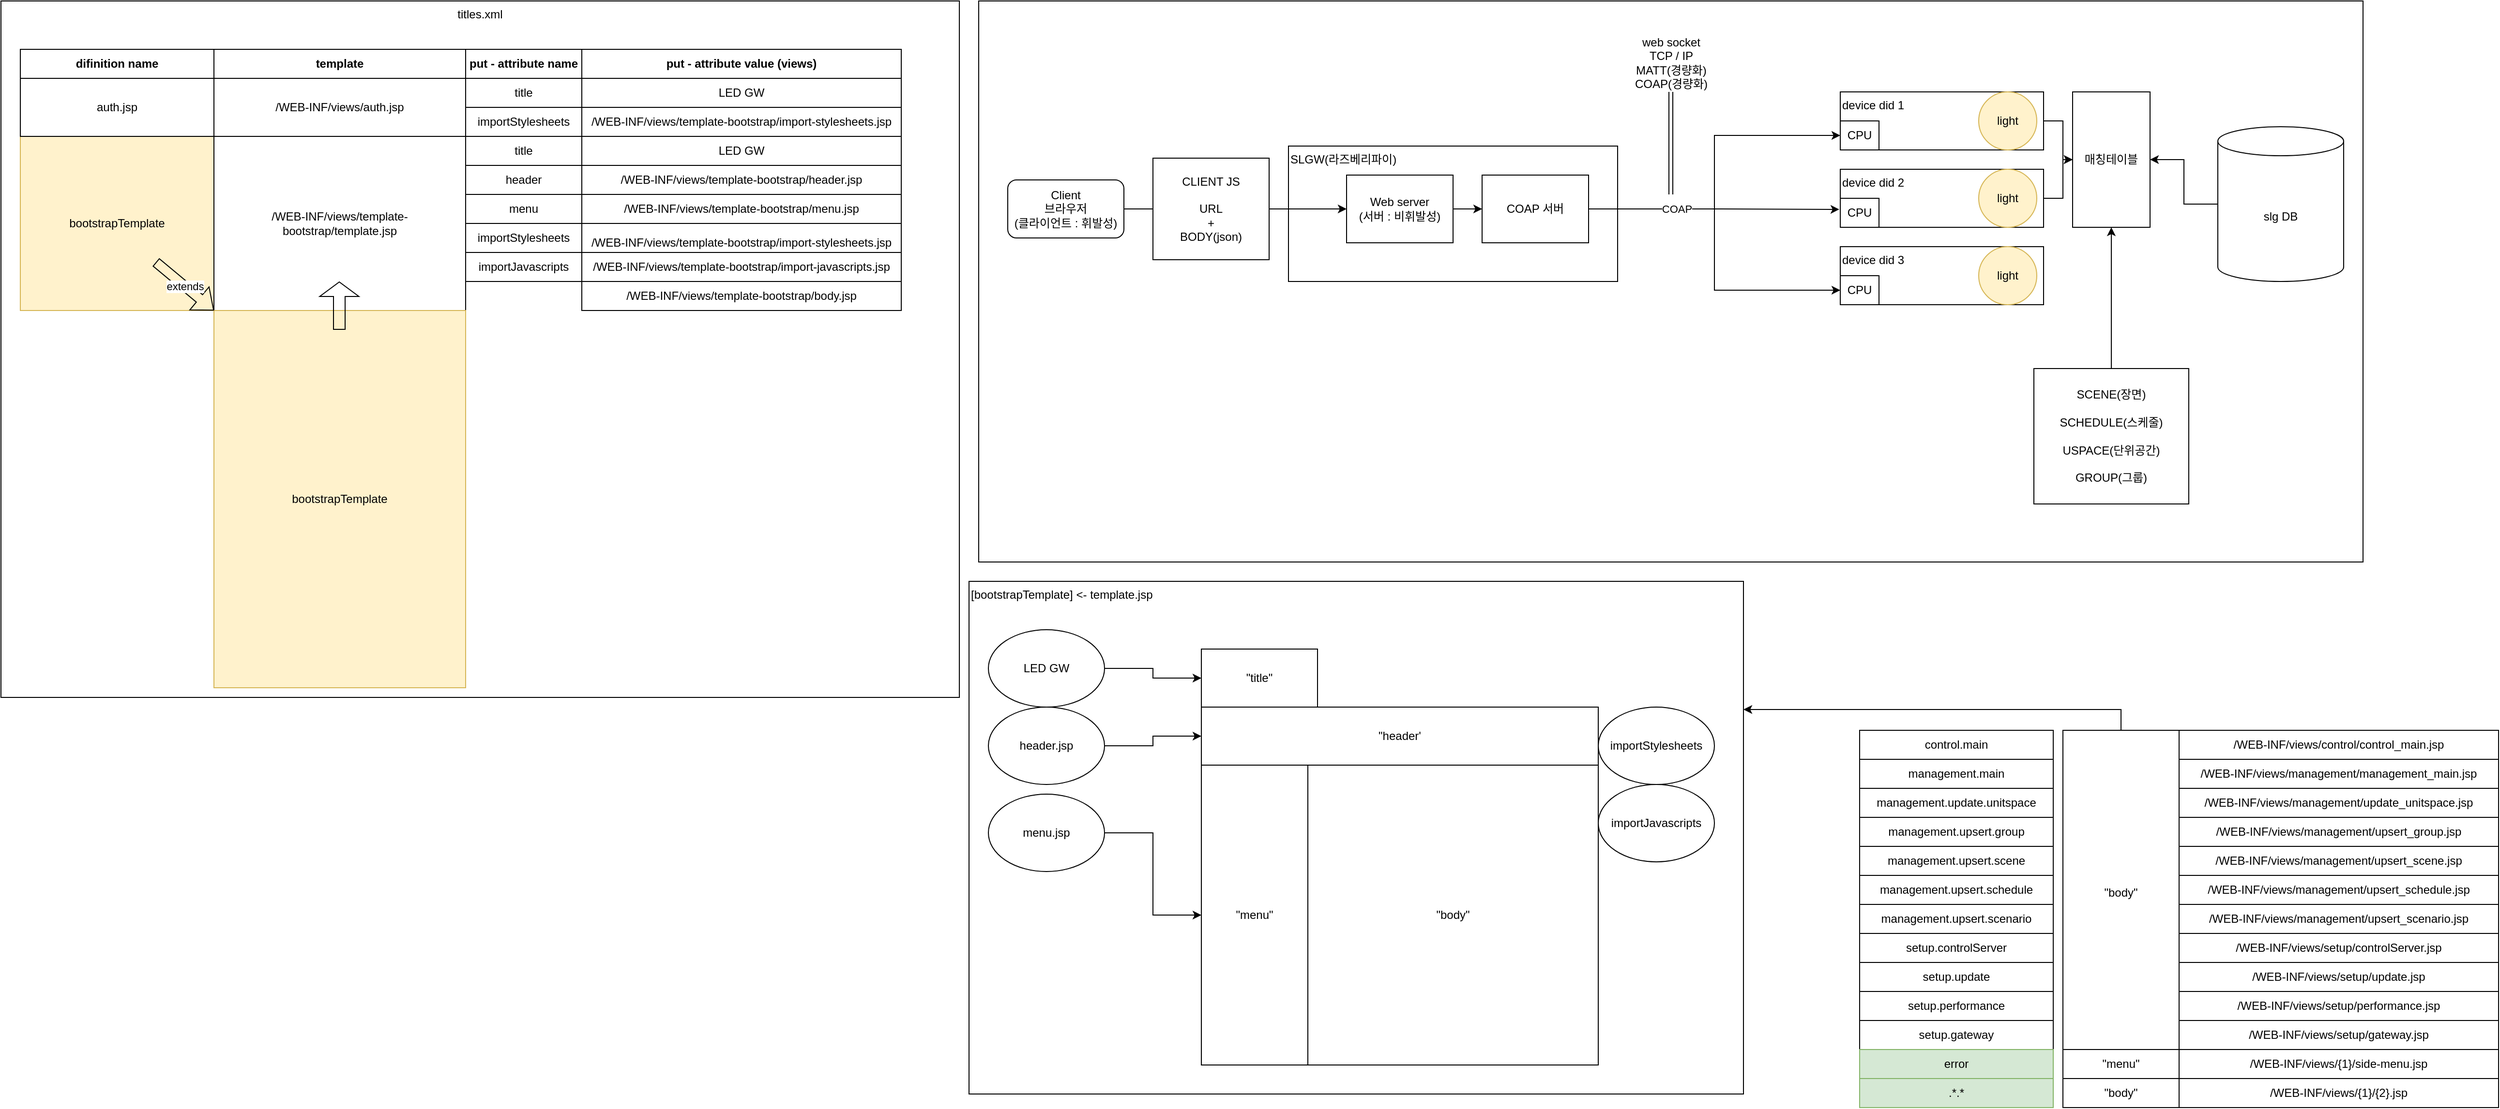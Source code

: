 <mxfile version="18.1.1" type="github">
  <diagram id="MzFicAQLVDI_cGvtkar0" name="Page-1">
    <mxGraphModel dx="1422" dy="697" grid="1" gridSize="10" guides="1" tooltips="1" connect="1" arrows="1" fold="1" page="1" pageScale="1" pageWidth="827" pageHeight="1169" math="0" shadow="0">
      <root>
        <mxCell id="0" />
        <mxCell id="1" parent="0" />
        <mxCell id="2Gljx4XNKnDdfadYsLNz-16" value="[bootstrapTemplate] &amp;lt;- template.jsp" style="rounded=0;whiteSpace=wrap;html=1;verticalAlign=top;align=left;" vertex="1" parent="1">
          <mxGeometry x="1030" y="640" width="800" height="530" as="geometry" />
        </mxCell>
        <mxCell id="2Gljx4XNKnDdfadYsLNz-2" value="" style="rounded=0;whiteSpace=wrap;html=1;" vertex="1" parent="1">
          <mxGeometry x="1040" y="40" width="1430" height="580" as="geometry" />
        </mxCell>
        <mxCell id="lAMjxFeC6OFQzj6104G1-1" value="SLGW(라즈베리파이)" style="rounded=0;whiteSpace=wrap;html=1;verticalAlign=top;align=left;" parent="1" vertex="1">
          <mxGeometry x="1360" y="190" width="340" height="140" as="geometry" />
        </mxCell>
        <mxCell id="Hx5KmIL_yOUIcQr_x3xt-8" value="titles.xml" style="rounded=0;whiteSpace=wrap;html=1;verticalAlign=top;" parent="1" vertex="1">
          <mxGeometry x="30" y="40" width="990" height="720" as="geometry" />
        </mxCell>
        <mxCell id="Hx5KmIL_yOUIcQr_x3xt-2" value="title" style="rounded=0;whiteSpace=wrap;html=1;" parent="1" vertex="1">
          <mxGeometry x="510" y="180" width="120" height="30" as="geometry" />
        </mxCell>
        <mxCell id="Hx5KmIL_yOUIcQr_x3xt-3" value="header" style="rounded=0;whiteSpace=wrap;html=1;" parent="1" vertex="1">
          <mxGeometry x="510" y="210" width="120" height="30" as="geometry" />
        </mxCell>
        <mxCell id="Hx5KmIL_yOUIcQr_x3xt-4" value="menu" style="rounded=0;whiteSpace=wrap;html=1;" parent="1" vertex="1">
          <mxGeometry x="510" y="240" width="120" height="30" as="geometry" />
        </mxCell>
        <mxCell id="Hx5KmIL_yOUIcQr_x3xt-5" value="importStylesheets" style="rounded=0;whiteSpace=wrap;html=1;" parent="1" vertex="1">
          <mxGeometry x="510" y="270" width="120" height="30" as="geometry" />
        </mxCell>
        <mxCell id="Hx5KmIL_yOUIcQr_x3xt-6" value="importJavascripts" style="rounded=0;whiteSpace=wrap;html=1;" parent="1" vertex="1">
          <mxGeometry x="510" y="300" width="120" height="30" as="geometry" />
        </mxCell>
        <mxCell id="2Gljx4XNKnDdfadYsLNz-23" style="edgeStyle=orthogonalEdgeStyle;rounded=0;orthogonalLoop=1;jettySize=auto;html=1;exitX=0.5;exitY=0;exitDx=0;exitDy=0;entryX=1;entryY=0.25;entryDx=0;entryDy=0;" edge="1" parent="1" source="Hx5KmIL_yOUIcQr_x3xt-7" target="2Gljx4XNKnDdfadYsLNz-16">
          <mxGeometry relative="1" as="geometry" />
        </mxCell>
        <mxCell id="Hx5KmIL_yOUIcQr_x3xt-7" value="&quot;body&quot;" style="rounded=0;whiteSpace=wrap;html=1;" parent="1" vertex="1">
          <mxGeometry x="2160" y="794" width="120" height="336" as="geometry" />
        </mxCell>
        <mxCell id="Hx5KmIL_yOUIcQr_x3xt-24" value="/WEB-INF/views/{1}/side-menu.jsp" style="group;" parent="1" vertex="1" connectable="0">
          <mxGeometry x="2280" y="794" width="330" height="390" as="geometry" />
        </mxCell>
        <UserObject label="/WEB-INF/views/management/upsert_scenario.jsp" link="management.upsert.scenario" id="Hx5KmIL_yOUIcQr_x3xt-25">
          <mxCell style="rounded=0;whiteSpace=wrap;html=1;" parent="Hx5KmIL_yOUIcQr_x3xt-24" vertex="1">
            <mxGeometry y="180" width="330" height="30" as="geometry" />
          </mxCell>
        </UserObject>
        <UserObject label="/WEB-INF/views/setup/controlServer.jsp" link="setup.controlServer" id="Hx5KmIL_yOUIcQr_x3xt-26">
          <mxCell style="rounded=0;whiteSpace=wrap;html=1;" parent="Hx5KmIL_yOUIcQr_x3xt-24" vertex="1">
            <mxGeometry y="210" width="330" height="30" as="geometry" />
          </mxCell>
        </UserObject>
        <UserObject label="/WEB-INF/views/setup/update.jsp" link="setup.update" id="Hx5KmIL_yOUIcQr_x3xt-27">
          <mxCell style="rounded=0;whiteSpace=wrap;html=1;" parent="Hx5KmIL_yOUIcQr_x3xt-24" vertex="1">
            <mxGeometry y="240" width="330" height="30" as="geometry" />
          </mxCell>
        </UserObject>
        <UserObject label="/WEB-INF/views/setup/performance.jsp" link="setup.performance" id="Hx5KmIL_yOUIcQr_x3xt-28">
          <mxCell style="rounded=0;whiteSpace=wrap;html=1;" parent="Hx5KmIL_yOUIcQr_x3xt-24" vertex="1">
            <mxGeometry y="270" width="330" height="30" as="geometry" />
          </mxCell>
        </UserObject>
        <UserObject label="/WEB-INF/views/setup/gateway.jsp" link="setup.gateway" id="Hx5KmIL_yOUIcQr_x3xt-29">
          <mxCell style="rounded=0;whiteSpace=wrap;html=1;" parent="Hx5KmIL_yOUIcQr_x3xt-24" vertex="1">
            <mxGeometry y="300" width="330" height="30" as="geometry" />
          </mxCell>
        </UserObject>
        <UserObject label="/WEB-INF/views/{1}/side-menu.jsp" link="setup.performance" id="Hx5KmIL_yOUIcQr_x3xt-30">
          <mxCell style="rounded=0;whiteSpace=wrap;html=1;" parent="Hx5KmIL_yOUIcQr_x3xt-24" vertex="1">
            <mxGeometry y="330" width="330" height="30" as="geometry" />
          </mxCell>
        </UserObject>
        <UserObject label="/WEB-INF/views/{1}/{2}.jsp" link="setup.performance" id="Hx5KmIL_yOUIcQr_x3xt-31">
          <mxCell style="rounded=0;whiteSpace=wrap;html=1;" parent="Hx5KmIL_yOUIcQr_x3xt-24" vertex="1">
            <mxGeometry y="360" width="330" height="30" as="geometry" />
          </mxCell>
        </UserObject>
        <mxCell id="Hx5KmIL_yOUIcQr_x3xt-32" value="/WEB-INF/views/control/control_main.jsp" style="rounded=0;whiteSpace=wrap;html=1;" parent="Hx5KmIL_yOUIcQr_x3xt-24" vertex="1">
          <mxGeometry width="330" height="30" as="geometry" />
        </mxCell>
        <mxCell id="Hx5KmIL_yOUIcQr_x3xt-33" value="/WEB-INF/views/management/management_main.jsp" style="rounded=0;whiteSpace=wrap;html=1;" parent="Hx5KmIL_yOUIcQr_x3xt-24" vertex="1">
          <mxGeometry y="30" width="330" height="30" as="geometry" />
        </mxCell>
        <mxCell id="Hx5KmIL_yOUIcQr_x3xt-34" value="/WEB-INF/views/management/update_unitspace.jsp" style="rounded=0;whiteSpace=wrap;html=1;" parent="Hx5KmIL_yOUIcQr_x3xt-24" vertex="1">
          <mxGeometry y="60" width="330" height="30" as="geometry" />
        </mxCell>
        <UserObject label="/WEB-INF/views/management/upsert_group.jsp" id="Hx5KmIL_yOUIcQr_x3xt-35">
          <mxCell style="rounded=0;whiteSpace=wrap;html=1;" parent="Hx5KmIL_yOUIcQr_x3xt-24" vertex="1">
            <mxGeometry y="90" width="330" height="30" as="geometry" />
          </mxCell>
        </UserObject>
        <UserObject label="/WEB-INF/views/management/upsert_scene.jsp" link="management.upsert.scene" id="Hx5KmIL_yOUIcQr_x3xt-36">
          <mxCell style="rounded=0;whiteSpace=wrap;html=1;" parent="Hx5KmIL_yOUIcQr_x3xt-24" vertex="1">
            <mxGeometry y="120" width="330" height="30" as="geometry" />
          </mxCell>
        </UserObject>
        <UserObject label="/WEB-INF/views/management/upsert_schedule.jsp" link="management.upsert.schedule" id="Hx5KmIL_yOUIcQr_x3xt-37">
          <mxCell style="rounded=0;whiteSpace=wrap;html=1;" parent="Hx5KmIL_yOUIcQr_x3xt-24" vertex="1">
            <mxGeometry y="150" width="330" height="30" as="geometry" />
          </mxCell>
        </UserObject>
        <mxCell id="Hx5KmIL_yOUIcQr_x3xt-9" value="control.main" style="rounded=0;whiteSpace=wrap;html=1;" parent="1" vertex="1">
          <mxGeometry x="1950" y="794" width="200" height="30" as="geometry" />
        </mxCell>
        <mxCell id="Hx5KmIL_yOUIcQr_x3xt-59" value="LED GW" style="rounded=0;whiteSpace=wrap;html=1;" parent="1" vertex="1">
          <mxGeometry x="630" y="180" width="330" height="30" as="geometry" />
        </mxCell>
        <mxCell id="Hx5KmIL_yOUIcQr_x3xt-60" value="/WEB-INF/views/template-bootstrap/header.jsp" style="rounded=0;whiteSpace=wrap;html=1;" parent="1" vertex="1">
          <mxGeometry x="630" y="210" width="330" height="30" as="geometry" />
        </mxCell>
        <mxCell id="Hx5KmIL_yOUIcQr_x3xt-61" value="/WEB-INF/views/template-bootstrap/menu.jsp" style="rounded=0;whiteSpace=wrap;html=1;" parent="1" vertex="1">
          <mxGeometry x="630" y="240" width="330" height="30" as="geometry" />
        </mxCell>
        <mxCell id="Hx5KmIL_yOUIcQr_x3xt-62" value="/WEB-INF/views/template-bootstrap/import-stylesheets.jsp" style="rounded=0;whiteSpace=wrap;html=1;" parent="1" vertex="1">
          <mxGeometry x="630" y="270" width="330" height="40" as="geometry" />
        </mxCell>
        <mxCell id="Hx5KmIL_yOUIcQr_x3xt-63" value="/WEB-INF/views/template-bootstrap/body.jsp" style="rounded=0;whiteSpace=wrap;html=1;" parent="1" vertex="1">
          <mxGeometry x="630" y="330" width="330" height="30" as="geometry" />
        </mxCell>
        <mxCell id="Hx5KmIL_yOUIcQr_x3xt-64" value="/WEB-INF/views/template-bootstrap/import-javascripts.jsp" style="rounded=0;whiteSpace=wrap;html=1;" parent="1" vertex="1">
          <mxGeometry x="630" y="300" width="330" height="30" as="geometry" />
        </mxCell>
        <mxCell id="Hx5KmIL_yOUIcQr_x3xt-65" value="bootstrapTemplate" style="rounded=0;whiteSpace=wrap;html=1;fillColor=#fff2cc;strokeColor=#d6b656;" parent="1" vertex="1">
          <mxGeometry x="50" y="180" width="200" height="180" as="geometry" />
        </mxCell>
        <mxCell id="Hx5KmIL_yOUIcQr_x3xt-71" value="auth.jsp" style="rounded=0;whiteSpace=wrap;html=1;" parent="1" vertex="1">
          <mxGeometry x="50" y="120" width="200" height="60" as="geometry" />
        </mxCell>
        <mxCell id="Hx5KmIL_yOUIcQr_x3xt-73" value="/WEB-INF/views/template-bootstrap/template.jsp" style="rounded=0;whiteSpace=wrap;html=1;" parent="1" vertex="1">
          <mxGeometry x="250" y="180" width="260" height="180" as="geometry" />
        </mxCell>
        <mxCell id="Hx5KmIL_yOUIcQr_x3xt-74" value="/WEB-INF/views/auth.jsp" style="rounded=0;whiteSpace=wrap;html=1;" parent="1" vertex="1">
          <mxGeometry x="250" y="120" width="260" height="60" as="geometry" />
        </mxCell>
        <mxCell id="Hx5KmIL_yOUIcQr_x3xt-75" value="title" style="rounded=0;whiteSpace=wrap;html=1;" parent="1" vertex="1">
          <mxGeometry x="510" y="120" width="120" height="30" as="geometry" />
        </mxCell>
        <mxCell id="Hx5KmIL_yOUIcQr_x3xt-76" value="importStylesheets" style="rounded=0;whiteSpace=wrap;html=1;" parent="1" vertex="1">
          <mxGeometry x="510" y="150" width="120" height="30" as="geometry" />
        </mxCell>
        <mxCell id="Hx5KmIL_yOUIcQr_x3xt-77" value="/WEB-INF/views/template-bootstrap/import-stylesheets.jsp" style="rounded=0;whiteSpace=wrap;html=1;" parent="1" vertex="1">
          <mxGeometry x="630" y="150" width="330" height="30" as="geometry" />
        </mxCell>
        <mxCell id="Hx5KmIL_yOUIcQr_x3xt-78" value="LED GW" style="rounded=0;whiteSpace=wrap;html=1;" parent="1" vertex="1">
          <mxGeometry x="630" y="120" width="330" height="30" as="geometry" />
        </mxCell>
        <mxCell id="Hx5KmIL_yOUIcQr_x3xt-80" value="template" style="rounded=0;whiteSpace=wrap;html=1;fontStyle=1" parent="1" vertex="1">
          <mxGeometry x="250" y="90" width="260" height="30" as="geometry" />
        </mxCell>
        <mxCell id="Hx5KmIL_yOUIcQr_x3xt-81" value="difinition name" style="rounded=0;whiteSpace=wrap;html=1;fontStyle=1" parent="1" vertex="1">
          <mxGeometry x="50" y="90" width="200" height="30" as="geometry" />
        </mxCell>
        <mxCell id="Hx5KmIL_yOUIcQr_x3xt-82" value="put - attribute name" style="rounded=0;whiteSpace=wrap;html=1;fontStyle=1" parent="1" vertex="1">
          <mxGeometry x="510" y="90" width="120" height="30" as="geometry" />
        </mxCell>
        <mxCell id="Hx5KmIL_yOUIcQr_x3xt-83" value="put - attribute value (views)" style="rounded=0;whiteSpace=wrap;html=1;fontStyle=1" parent="1" vertex="1">
          <mxGeometry x="630" y="90" width="330" height="30" as="geometry" />
        </mxCell>
        <mxCell id="Hx5KmIL_yOUIcQr_x3xt-84" value="" style="group" parent="1" vertex="1" connectable="0">
          <mxGeometry x="1950" y="824" width="200" height="360" as="geometry" />
        </mxCell>
        <UserObject label="management.upsert.scenario" link="management.upsert.scenario" id="Hx5KmIL_yOUIcQr_x3xt-16">
          <mxCell style="rounded=0;whiteSpace=wrap;html=1;" parent="Hx5KmIL_yOUIcQr_x3xt-84" vertex="1">
            <mxGeometry y="150" width="200" height="30" as="geometry" />
          </mxCell>
        </UserObject>
        <UserObject label="setup.controlServer" link="setup.controlServer" id="Hx5KmIL_yOUIcQr_x3xt-17">
          <mxCell style="rounded=0;whiteSpace=wrap;html=1;" parent="Hx5KmIL_yOUIcQr_x3xt-84" vertex="1">
            <mxGeometry y="180" width="200" height="30" as="geometry" />
          </mxCell>
        </UserObject>
        <UserObject label="setup.update" link="setup.update" id="Hx5KmIL_yOUIcQr_x3xt-18">
          <mxCell style="rounded=0;whiteSpace=wrap;html=1;" parent="Hx5KmIL_yOUIcQr_x3xt-84" vertex="1">
            <mxGeometry y="210" width="200" height="30" as="geometry" />
          </mxCell>
        </UserObject>
        <UserObject label="setup.performance" link="setup.performance" id="Hx5KmIL_yOUIcQr_x3xt-19">
          <mxCell style="rounded=0;whiteSpace=wrap;html=1;" parent="Hx5KmIL_yOUIcQr_x3xt-84" vertex="1">
            <mxGeometry y="240" width="200" height="30" as="geometry" />
          </mxCell>
        </UserObject>
        <UserObject label="setup.gateway" link="setup.gateway" id="Hx5KmIL_yOUIcQr_x3xt-20">
          <mxCell style="rounded=0;whiteSpace=wrap;html=1;" parent="Hx5KmIL_yOUIcQr_x3xt-84" vertex="1">
            <mxGeometry y="270" width="200" height="30" as="geometry" />
          </mxCell>
        </UserObject>
        <UserObject label="error" link="setup.performance" id="Hx5KmIL_yOUIcQr_x3xt-21">
          <mxCell style="rounded=0;whiteSpace=wrap;html=1;fillColor=#d5e8d4;strokeColor=#82b366;" parent="Hx5KmIL_yOUIcQr_x3xt-84" vertex="1">
            <mxGeometry y="300" width="200" height="30" as="geometry" />
          </mxCell>
        </UserObject>
        <UserObject label=".*.*" link="setup.performance" id="Hx5KmIL_yOUIcQr_x3xt-22">
          <mxCell style="rounded=0;whiteSpace=wrap;html=1;fillColor=#d5e8d4;strokeColor=#82b366;" parent="Hx5KmIL_yOUIcQr_x3xt-84" vertex="1">
            <mxGeometry y="330" width="200" height="30" as="geometry" />
          </mxCell>
        </UserObject>
        <mxCell id="Hx5KmIL_yOUIcQr_x3xt-10" value="management.main" style="rounded=0;whiteSpace=wrap;html=1;" parent="Hx5KmIL_yOUIcQr_x3xt-84" vertex="1">
          <mxGeometry width="200" height="30" as="geometry" />
        </mxCell>
        <mxCell id="Hx5KmIL_yOUIcQr_x3xt-11" value="management.update.unitspace" style="rounded=0;whiteSpace=wrap;html=1;" parent="Hx5KmIL_yOUIcQr_x3xt-84" vertex="1">
          <mxGeometry y="30" width="200" height="30" as="geometry" />
        </mxCell>
        <UserObject label="management.upsert.group" id="Hx5KmIL_yOUIcQr_x3xt-12">
          <mxCell style="rounded=0;whiteSpace=wrap;html=1;" parent="Hx5KmIL_yOUIcQr_x3xt-84" vertex="1">
            <mxGeometry y="60" width="200" height="30" as="geometry" />
          </mxCell>
        </UserObject>
        <UserObject label="management.upsert.scene" link="management.upsert.scene" id="Hx5KmIL_yOUIcQr_x3xt-13">
          <mxCell style="rounded=0;whiteSpace=wrap;html=1;" parent="Hx5KmIL_yOUIcQr_x3xt-84" vertex="1">
            <mxGeometry y="90" width="200" height="30" as="geometry" />
          </mxCell>
        </UserObject>
        <UserObject label="management.upsert.schedule" link="management.upsert.schedule" id="Hx5KmIL_yOUIcQr_x3xt-14">
          <mxCell style="rounded=0;whiteSpace=wrap;html=1;" parent="Hx5KmIL_yOUIcQr_x3xt-84" vertex="1">
            <mxGeometry y="120" width="200" height="30" as="geometry" />
          </mxCell>
        </UserObject>
        <mxCell id="Hx5KmIL_yOUIcQr_x3xt-85" value="bootstrapTemplate" style="rounded=0;whiteSpace=wrap;html=1;fillColor=#fff2cc;strokeColor=#d6b656;" parent="1" vertex="1">
          <mxGeometry x="250" y="360" width="260" height="390" as="geometry" />
        </mxCell>
        <mxCell id="Hx5KmIL_yOUIcQr_x3xt-86" value="extends" style="shape=flexArrow;endArrow=classic;html=1;rounded=0;entryX=0;entryY=0;entryDx=0;entryDy=0;" parent="1" target="Hx5KmIL_yOUIcQr_x3xt-85" edge="1">
          <mxGeometry width="50" height="50" relative="1" as="geometry">
            <mxPoint x="190" y="310" as="sourcePoint" />
            <mxPoint x="240" y="260" as="targetPoint" />
          </mxGeometry>
        </mxCell>
        <mxCell id="Hx5KmIL_yOUIcQr_x3xt-87" value="&quot;menu&quot;" style="rounded=0;whiteSpace=wrap;html=1;" parent="1" vertex="1">
          <mxGeometry x="2160" y="1124" width="120" height="30" as="geometry" />
        </mxCell>
        <mxCell id="Hx5KmIL_yOUIcQr_x3xt-88" value="&quot;body&quot;" style="rounded=0;whiteSpace=wrap;html=1;" parent="1" vertex="1">
          <mxGeometry x="2160" y="1154" width="120" height="30" as="geometry" />
        </mxCell>
        <mxCell id="lAMjxFeC6OFQzj6104G1-39" style="edgeStyle=orthogonalEdgeStyle;rounded=0;orthogonalLoop=1;jettySize=auto;html=1;exitX=1;exitY=0.5;exitDx=0;exitDy=0;entryX=0;entryY=0.5;entryDx=0;entryDy=0;" parent="1" source="lAMjxFeC6OFQzj6104G1-2" target="lAMjxFeC6OFQzj6104G1-3" edge="1">
          <mxGeometry relative="1" as="geometry" />
        </mxCell>
        <mxCell id="lAMjxFeC6OFQzj6104G1-2" value="Web server&lt;br&gt;(서버 : 비휘발성)" style="rounded=0;whiteSpace=wrap;html=1;" parent="1" vertex="1">
          <mxGeometry x="1420" y="220" width="110" height="70" as="geometry" />
        </mxCell>
        <mxCell id="lAMjxFeC6OFQzj6104G1-18" style="edgeStyle=orthogonalEdgeStyle;rounded=0;orthogonalLoop=1;jettySize=auto;html=1;exitX=1;exitY=0.5;exitDx=0;exitDy=0;entryX=0;entryY=0.5;entryDx=0;entryDy=0;" parent="1" source="lAMjxFeC6OFQzj6104G1-3" target="lAMjxFeC6OFQzj6104G1-10" edge="1">
          <mxGeometry relative="1" as="geometry" />
        </mxCell>
        <mxCell id="lAMjxFeC6OFQzj6104G1-19" style="edgeStyle=orthogonalEdgeStyle;rounded=0;orthogonalLoop=1;jettySize=auto;html=1;exitX=1;exitY=0.5;exitDx=0;exitDy=0;entryX=-0.025;entryY=0.383;entryDx=0;entryDy=0;entryPerimeter=0;" parent="1" source="lAMjxFeC6OFQzj6104G1-3" target="lAMjxFeC6OFQzj6104G1-13" edge="1">
          <mxGeometry relative="1" as="geometry" />
        </mxCell>
        <mxCell id="lAMjxFeC6OFQzj6104G1-20" value="COAP" style="edgeStyle=orthogonalEdgeStyle;rounded=0;orthogonalLoop=1;jettySize=auto;html=1;entryX=0;entryY=0.5;entryDx=0;entryDy=0;" parent="1" source="lAMjxFeC6OFQzj6104G1-3" target="lAMjxFeC6OFQzj6104G1-16" edge="1">
          <mxGeometry x="-0.471" relative="1" as="geometry">
            <mxPoint as="offset" />
          </mxGeometry>
        </mxCell>
        <mxCell id="lAMjxFeC6OFQzj6104G1-3" value="COAP 서버" style="rounded=0;whiteSpace=wrap;html=1;" parent="1" vertex="1">
          <mxGeometry x="1560" y="220" width="110" height="70" as="geometry" />
        </mxCell>
        <mxCell id="lAMjxFeC6OFQzj6104G1-5" style="edgeStyle=orthogonalEdgeStyle;rounded=0;orthogonalLoop=1;jettySize=auto;html=1;startArrow=none;" parent="1" source="lAMjxFeC6OFQzj6104G1-6" target="lAMjxFeC6OFQzj6104G1-2" edge="1">
          <mxGeometry relative="1" as="geometry" />
        </mxCell>
        <mxCell id="lAMjxFeC6OFQzj6104G1-4" value="Client&lt;br&gt;브라우저&lt;br&gt;(클라이언트 : 휘발성)" style="rounded=1;whiteSpace=wrap;html=1;" parent="1" vertex="1">
          <mxGeometry x="1070" y="225" width="120" height="60" as="geometry" />
        </mxCell>
        <mxCell id="lAMjxFeC6OFQzj6104G1-6" value="CLIENT JS&lt;br&gt;&lt;br&gt;URL&lt;br&gt;+&lt;br&gt;BODY(json)" style="rounded=0;whiteSpace=wrap;html=1;" parent="1" vertex="1">
          <mxGeometry x="1220" y="202.5" width="120" height="105" as="geometry" />
        </mxCell>
        <mxCell id="lAMjxFeC6OFQzj6104G1-7" value="" style="edgeStyle=orthogonalEdgeStyle;rounded=0;orthogonalLoop=1;jettySize=auto;html=1;endArrow=none;" parent="1" source="lAMjxFeC6OFQzj6104G1-4" target="lAMjxFeC6OFQzj6104G1-6" edge="1">
          <mxGeometry relative="1" as="geometry">
            <mxPoint x="1190" y="255" as="sourcePoint" />
            <mxPoint x="1420" y="255" as="targetPoint" />
          </mxGeometry>
        </mxCell>
        <mxCell id="lAMjxFeC6OFQzj6104G1-43" style="edgeStyle=orthogonalEdgeStyle;rounded=0;orthogonalLoop=1;jettySize=auto;html=1;exitX=1;exitY=0.5;exitDx=0;exitDy=0;" parent="1" source="lAMjxFeC6OFQzj6104G1-8" target="lAMjxFeC6OFQzj6104G1-24" edge="1">
          <mxGeometry relative="1" as="geometry" />
        </mxCell>
        <mxCell id="lAMjxFeC6OFQzj6104G1-8" value="device did 1" style="rounded=0;whiteSpace=wrap;html=1;verticalAlign=top;align=left;" parent="1" vertex="1">
          <mxGeometry x="1930" y="134" width="210" height="60" as="geometry" />
        </mxCell>
        <mxCell id="lAMjxFeC6OFQzj6104G1-9" value="light" style="ellipse;whiteSpace=wrap;html=1;fillColor=#fff2cc;strokeColor=#d6b656;" parent="1" vertex="1">
          <mxGeometry x="2073" y="134" width="60" height="60" as="geometry" />
        </mxCell>
        <mxCell id="lAMjxFeC6OFQzj6104G1-10" value="CPU" style="rounded=0;whiteSpace=wrap;html=1;" parent="1" vertex="1">
          <mxGeometry x="1930" y="164" width="40" height="30" as="geometry" />
        </mxCell>
        <mxCell id="lAMjxFeC6OFQzj6104G1-45" style="edgeStyle=orthogonalEdgeStyle;rounded=0;orthogonalLoop=1;jettySize=auto;html=1;entryX=0;entryY=0.5;entryDx=0;entryDy=0;" parent="1" source="lAMjxFeC6OFQzj6104G1-11" target="lAMjxFeC6OFQzj6104G1-24" edge="1">
          <mxGeometry relative="1" as="geometry" />
        </mxCell>
        <mxCell id="lAMjxFeC6OFQzj6104G1-11" value="device did 2" style="rounded=0;whiteSpace=wrap;html=1;verticalAlign=top;align=left;" parent="1" vertex="1">
          <mxGeometry x="1930" y="214" width="210" height="60" as="geometry" />
        </mxCell>
        <mxCell id="lAMjxFeC6OFQzj6104G1-12" value="light" style="ellipse;whiteSpace=wrap;html=1;fillColor=#fff2cc;strokeColor=#d6b656;" parent="1" vertex="1">
          <mxGeometry x="2073" y="214" width="60" height="60" as="geometry" />
        </mxCell>
        <mxCell id="lAMjxFeC6OFQzj6104G1-13" value="CPU" style="rounded=0;whiteSpace=wrap;html=1;" parent="1" vertex="1">
          <mxGeometry x="1930" y="244" width="40" height="30" as="geometry" />
        </mxCell>
        <mxCell id="lAMjxFeC6OFQzj6104G1-14" value="device did 3" style="rounded=0;whiteSpace=wrap;html=1;align=left;verticalAlign=top;" parent="1" vertex="1">
          <mxGeometry x="1930" y="294" width="210" height="60" as="geometry" />
        </mxCell>
        <mxCell id="lAMjxFeC6OFQzj6104G1-15" value="light" style="ellipse;whiteSpace=wrap;html=1;fillColor=#fff2cc;strokeColor=#d6b656;" parent="1" vertex="1">
          <mxGeometry x="2073" y="294" width="60" height="60" as="geometry" />
        </mxCell>
        <mxCell id="lAMjxFeC6OFQzj6104G1-16" value="CPU" style="rounded=0;whiteSpace=wrap;html=1;" parent="1" vertex="1">
          <mxGeometry x="1930" y="324" width="40" height="30" as="geometry" />
        </mxCell>
        <mxCell id="lAMjxFeC6OFQzj6104G1-42" style="edgeStyle=orthogonalEdgeStyle;rounded=0;orthogonalLoop=1;jettySize=auto;html=1;" parent="1" source="lAMjxFeC6OFQzj6104G1-23" target="lAMjxFeC6OFQzj6104G1-24" edge="1">
          <mxGeometry relative="1" as="geometry" />
        </mxCell>
        <mxCell id="lAMjxFeC6OFQzj6104G1-23" value="slg DB" style="shape=cylinder3;whiteSpace=wrap;html=1;boundedLbl=1;backgroundOutline=1;size=15;" parent="1" vertex="1">
          <mxGeometry x="2320" y="170" width="130" height="160" as="geometry" />
        </mxCell>
        <mxCell id="lAMjxFeC6OFQzj6104G1-24" value="매칭테이블" style="rounded=0;whiteSpace=wrap;html=1;" parent="1" vertex="1">
          <mxGeometry x="2170" y="134" width="80" height="140" as="geometry" />
        </mxCell>
        <mxCell id="2Gljx4XNKnDdfadYsLNz-1" style="edgeStyle=orthogonalEdgeStyle;rounded=0;orthogonalLoop=1;jettySize=auto;html=1;shape=link;" edge="1" parent="1" source="lAMjxFeC6OFQzj6104G1-40">
          <mxGeometry relative="1" as="geometry">
            <mxPoint x="1755.0" y="240" as="targetPoint" />
          </mxGeometry>
        </mxCell>
        <mxCell id="lAMjxFeC6OFQzj6104G1-40" value="web socket&lt;br&gt;TCP / IP&lt;br&gt;MATT(경량화)&lt;br&gt;COAP(경량화)" style="text;html=1;align=center;verticalAlign=middle;resizable=0;points=[];autosize=1;strokeColor=none;fillColor=none;" parent="1" vertex="1">
          <mxGeometry x="1710" y="74" width="90" height="60" as="geometry" />
        </mxCell>
        <mxCell id="lAMjxFeC6OFQzj6104G1-47" style="edgeStyle=orthogonalEdgeStyle;rounded=0;orthogonalLoop=1;jettySize=auto;html=1;entryX=0.5;entryY=1;entryDx=0;entryDy=0;" parent="1" source="lAMjxFeC6OFQzj6104G1-46" target="lAMjxFeC6OFQzj6104G1-24" edge="1">
          <mxGeometry relative="1" as="geometry" />
        </mxCell>
        <mxCell id="lAMjxFeC6OFQzj6104G1-46" value="SCENE(장면)&lt;br&gt;&lt;br&gt;SCHEDULE(스케줄)&lt;br&gt;&lt;br&gt;USPACE(단위공간)&lt;br&gt;&lt;br&gt;GROUP(그룹)" style="rounded=0;whiteSpace=wrap;html=1;" parent="1" vertex="1">
          <mxGeometry x="2130" y="420" width="160" height="140" as="geometry" />
        </mxCell>
        <mxCell id="2Gljx4XNKnDdfadYsLNz-5" value="" style="shape=flexArrow;endArrow=classic;html=1;rounded=0;endWidth=27.5;endSize=4.67;width=12;" edge="1" parent="1">
          <mxGeometry width="50" height="50" relative="1" as="geometry">
            <mxPoint x="379.5" y="380" as="sourcePoint" />
            <mxPoint x="379.5" y="330" as="targetPoint" />
          </mxGeometry>
        </mxCell>
        <mxCell id="2Gljx4XNKnDdfadYsLNz-7" value="&quot;header&#39;" style="rounded=0;whiteSpace=wrap;html=1;" vertex="1" parent="1">
          <mxGeometry x="1270" y="770" width="410" height="60" as="geometry" />
        </mxCell>
        <mxCell id="2Gljx4XNKnDdfadYsLNz-8" value="&quot;menu&quot;" style="rounded=0;whiteSpace=wrap;html=1;" vertex="1" parent="1">
          <mxGeometry x="1270" y="830" width="110" height="310" as="geometry" />
        </mxCell>
        <mxCell id="2Gljx4XNKnDdfadYsLNz-10" value="&quot;body&quot;" style="rounded=0;whiteSpace=wrap;html=1;" vertex="1" parent="1">
          <mxGeometry x="1380" y="830" width="300" height="310" as="geometry" />
        </mxCell>
        <mxCell id="2Gljx4XNKnDdfadYsLNz-11" value="&lt;span style=&quot;&quot;&gt;importStylesheets&lt;/span&gt;" style="ellipse;whiteSpace=wrap;html=1;" vertex="1" parent="1">
          <mxGeometry x="1680" y="770" width="120" height="80" as="geometry" />
        </mxCell>
        <mxCell id="2Gljx4XNKnDdfadYsLNz-12" value="importJavascripts" style="ellipse;whiteSpace=wrap;html=1;" vertex="1" parent="1">
          <mxGeometry x="1680" y="850" width="120" height="80" as="geometry" />
        </mxCell>
        <mxCell id="2Gljx4XNKnDdfadYsLNz-18" style="edgeStyle=orthogonalEdgeStyle;rounded=0;orthogonalLoop=1;jettySize=auto;html=1;entryX=0;entryY=0.5;entryDx=0;entryDy=0;" edge="1" parent="1" source="2Gljx4XNKnDdfadYsLNz-13" target="2Gljx4XNKnDdfadYsLNz-7">
          <mxGeometry relative="1" as="geometry" />
        </mxCell>
        <mxCell id="2Gljx4XNKnDdfadYsLNz-13" value="header.jsp" style="ellipse;whiteSpace=wrap;html=1;" vertex="1" parent="1">
          <mxGeometry x="1050" y="770" width="120" height="80" as="geometry" />
        </mxCell>
        <mxCell id="2Gljx4XNKnDdfadYsLNz-14" value="&quot;title&quot;" style="rounded=0;whiteSpace=wrap;html=1;" vertex="1" parent="1">
          <mxGeometry x="1270" y="710" width="120" height="60" as="geometry" />
        </mxCell>
        <mxCell id="2Gljx4XNKnDdfadYsLNz-19" style="edgeStyle=orthogonalEdgeStyle;rounded=0;orthogonalLoop=1;jettySize=auto;html=1;exitX=1;exitY=0.5;exitDx=0;exitDy=0;" edge="1" parent="1" source="2Gljx4XNKnDdfadYsLNz-15" target="2Gljx4XNKnDdfadYsLNz-8">
          <mxGeometry relative="1" as="geometry" />
        </mxCell>
        <mxCell id="2Gljx4XNKnDdfadYsLNz-15" value="menu.jsp" style="ellipse;whiteSpace=wrap;html=1;" vertex="1" parent="1">
          <mxGeometry x="1050" y="860" width="120" height="80" as="geometry" />
        </mxCell>
        <mxCell id="2Gljx4XNKnDdfadYsLNz-21" style="edgeStyle=orthogonalEdgeStyle;rounded=0;orthogonalLoop=1;jettySize=auto;html=1;" edge="1" parent="1" source="2Gljx4XNKnDdfadYsLNz-20" target="2Gljx4XNKnDdfadYsLNz-14">
          <mxGeometry relative="1" as="geometry" />
        </mxCell>
        <mxCell id="2Gljx4XNKnDdfadYsLNz-20" value="LED GW" style="ellipse;whiteSpace=wrap;html=1;" vertex="1" parent="1">
          <mxGeometry x="1050" y="690" width="120" height="80" as="geometry" />
        </mxCell>
      </root>
    </mxGraphModel>
  </diagram>
</mxfile>
